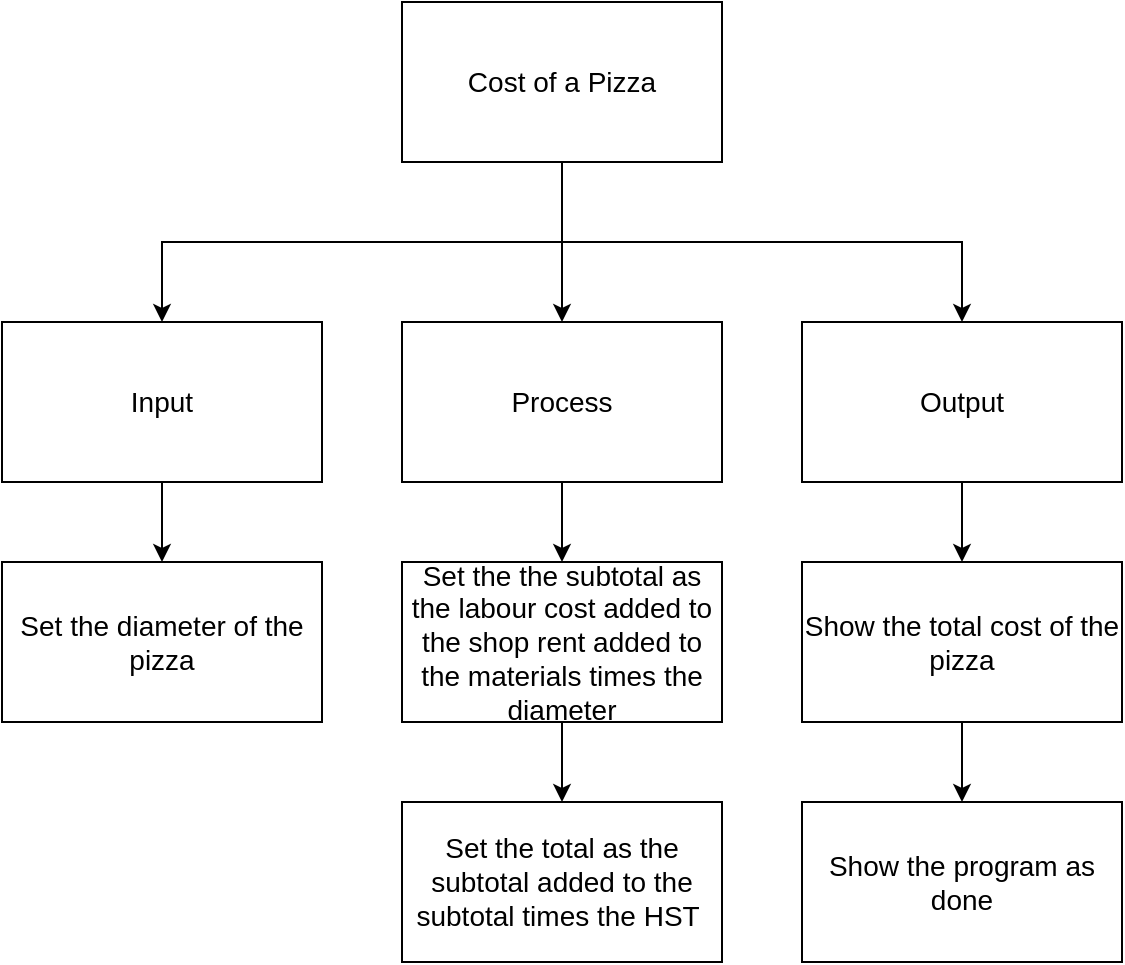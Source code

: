 <mxfile>
    <diagram id="A_tYOe9iZ1WcpGx81PBD" name="Page-1">
        <mxGraphModel dx="1069" dy="435" grid="1" gridSize="10" guides="1" tooltips="1" connect="1" arrows="1" fold="1" page="1" pageScale="1" pageWidth="827" pageHeight="1169" math="0" shadow="0">
            <root>
                <mxCell id="0"/>
                <mxCell id="1" parent="0"/>
                <mxCell id="7" style="edgeStyle=none;html=1;fontSize=14;" parent="1" source="2" target="4" edge="1">
                    <mxGeometry relative="1" as="geometry"/>
                </mxCell>
                <mxCell id="8" style="edgeStyle=orthogonalEdgeStyle;html=1;entryX=0.5;entryY=0;entryDx=0;entryDy=0;fontSize=14;rounded=0;" parent="1" source="2" target="5" edge="1">
                    <mxGeometry relative="1" as="geometry">
                        <Array as="points">
                            <mxPoint x="400" y="240"/>
                            <mxPoint x="200" y="240"/>
                        </Array>
                    </mxGeometry>
                </mxCell>
                <mxCell id="9" style="edgeStyle=orthogonalEdgeStyle;rounded=0;html=1;fontSize=14;" parent="1" source="2" target="6" edge="1">
                    <mxGeometry relative="1" as="geometry">
                        <Array as="points">
                            <mxPoint x="400" y="240"/>
                            <mxPoint x="600" y="240"/>
                        </Array>
                    </mxGeometry>
                </mxCell>
                <mxCell id="2" value="Cost of a Pizza" style="rounded=0;whiteSpace=wrap;html=1;fontSize=14;" parent="1" vertex="1">
                    <mxGeometry x="320" y="120" width="160" height="80" as="geometry"/>
                </mxCell>
                <mxCell id="15" style="edgeStyle=orthogonalEdgeStyle;rounded=0;html=1;entryX=0.5;entryY=0;entryDx=0;entryDy=0;fontSize=14;" parent="1" source="4" target="13" edge="1">
                    <mxGeometry relative="1" as="geometry"/>
                </mxCell>
                <mxCell id="4" value="Process" style="rounded=0;whiteSpace=wrap;html=1;fontSize=14;" parent="1" vertex="1">
                    <mxGeometry x="320" y="280" width="160" height="80" as="geometry"/>
                </mxCell>
                <mxCell id="11" style="edgeStyle=orthogonalEdgeStyle;rounded=0;html=1;entryX=0.5;entryY=0;entryDx=0;entryDy=0;fontSize=14;" parent="1" source="5" target="10" edge="1">
                    <mxGeometry relative="1" as="geometry"/>
                </mxCell>
                <mxCell id="5" value="Input" style="rounded=0;whiteSpace=wrap;html=1;fontSize=14;" parent="1" vertex="1">
                    <mxGeometry x="120" y="280" width="160" height="80" as="geometry"/>
                </mxCell>
                <mxCell id="19" style="edgeStyle=orthogonalEdgeStyle;rounded=0;html=1;entryX=0.5;entryY=0;entryDx=0;entryDy=0;fontSize=14;" parent="1" source="6" target="17" edge="1">
                    <mxGeometry relative="1" as="geometry"/>
                </mxCell>
                <mxCell id="6" value="Output" style="rounded=0;whiteSpace=wrap;html=1;fontSize=14;" parent="1" vertex="1">
                    <mxGeometry x="520" y="280" width="160" height="80" as="geometry"/>
                </mxCell>
                <mxCell id="10" value="Set the diameter of the pizza" style="rounded=0;whiteSpace=wrap;html=1;fontSize=14;" parent="1" vertex="1">
                    <mxGeometry x="120" y="400" width="160" height="80" as="geometry"/>
                </mxCell>
                <mxCell id="23" style="edgeStyle=none;html=1;entryX=0.5;entryY=0;entryDx=0;entryDy=0;" edge="1" parent="1" source="13" target="22">
                    <mxGeometry relative="1" as="geometry"/>
                </mxCell>
                <mxCell id="13" value="Set the the subtotal as the labour cost added to the shop rent added to the materials times the diameter" style="rounded=0;whiteSpace=wrap;html=1;fontSize=14;" parent="1" vertex="1">
                    <mxGeometry x="320" y="400" width="160" height="80" as="geometry"/>
                </mxCell>
                <mxCell id="20" style="edgeStyle=orthogonalEdgeStyle;rounded=0;html=1;entryX=0.5;entryY=0;entryDx=0;entryDy=0;fontSize=14;" parent="1" source="17" edge="1">
                    <mxGeometry relative="1" as="geometry">
                        <mxPoint x="600" y="520" as="targetPoint"/>
                    </mxGeometry>
                </mxCell>
                <mxCell id="17" value="Show the total cost of the pizza" style="rounded=0;whiteSpace=wrap;html=1;fontSize=14;" parent="1" vertex="1">
                    <mxGeometry x="520" y="400" width="160" height="80" as="geometry"/>
                </mxCell>
                <mxCell id="21" value="Show the program as done" style="rounded=0;whiteSpace=wrap;html=1;fontSize=14;" parent="1" vertex="1">
                    <mxGeometry x="520" y="520" width="160" height="80" as="geometry"/>
                </mxCell>
                <mxCell id="22" value="Set the total as the subtotal added to the subtotal times the HST&amp;nbsp;" style="rounded=0;whiteSpace=wrap;html=1;fontSize=14;" vertex="1" parent="1">
                    <mxGeometry x="320" y="520" width="160" height="80" as="geometry"/>
                </mxCell>
            </root>
        </mxGraphModel>
    </diagram>
</mxfile>